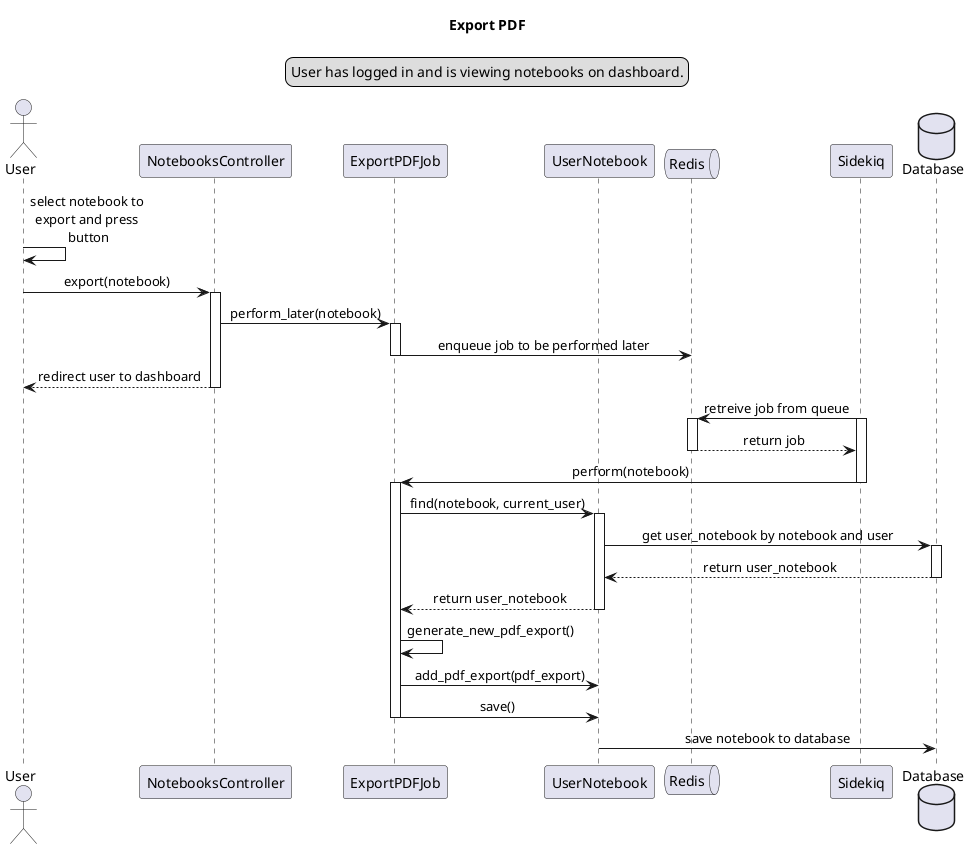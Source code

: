 @startuml Export PDF
title Export PDF
skinparam sequenceMessageAlign center

legend top
User has logged in and is viewing notebooks on dashboard.
endlegend

actor User as user
participant NotebooksController as nc
participant ExportPDFJob as job
participant UserNotebook as unm
queue Redis as q
participant Sidekiq as kiq
database Database as db

user -> user : select notebook to \nexport and press \nbutton
user -> nc : export(notebook)
activate nc
nc -> job : perform_later(notebook)
activate job
job -> q : enqueue job to be performed later
deactivate job
user <-- nc : redirect user to dashboard
deactivate nc
q <- kiq : retreive job from queue
activate q
activate kiq
q --> kiq : return job
deactivate q
job <- kiq : perform(notebook)
deactivate kiq
activate job
job -> unm : find(notebook, current_user)
activate unm
unm -> db : get user_notebook by notebook and user
activate db
unm <-- db : return user_notebook
deactivate db
job <-- unm : return user_notebook
deactivate unm
job -> job : generate_new_pdf_export()
job -> unm : add_pdf_export(pdf_export)
job -> unm : save()
deactivate job
unm -> db : save notebook to database

@enduml